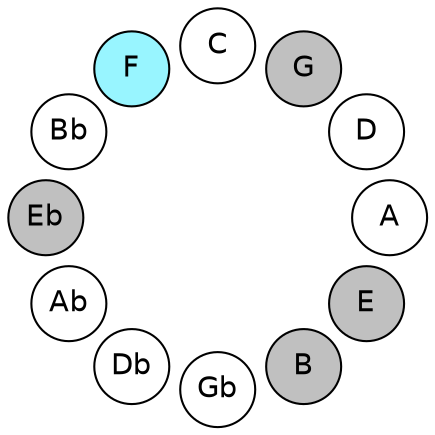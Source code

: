 
graph {

layout = circo;
mindist = .1

node [shape = circle, fontname = Helvetica, margin = 0, style = filled]
edge [style=invis]

subgraph 1 {
	E -- B -- Gb -- Db -- Ab -- Eb -- Bb -- F -- C -- G -- D -- A -- E
}

E [fillcolor = gray];
B [fillcolor = gray];
Gb [fillcolor = white];
Db [fillcolor = white];
Ab [fillcolor = white];
Eb [fillcolor = gray];
Bb [fillcolor = white];
F [fillcolor = cadetblue1];
C [fillcolor = white];
G [fillcolor = gray];
D [fillcolor = white];
A [fillcolor = white];
}
